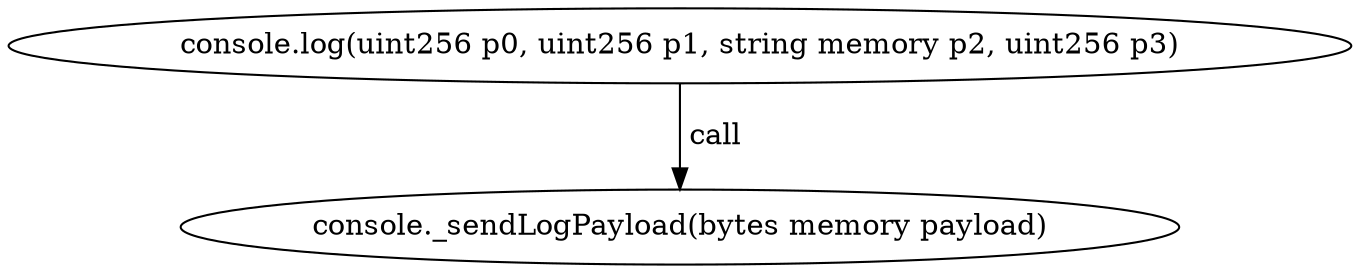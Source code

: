 digraph "" {
	graph [bb="0,0,539.22,124.8"];
	node [label="\N"];
	"console.log(uint256 p0, uint256 p1, string memory p2, uint256 p3)"	 [height=0.5,
		pos="269.61,106.8",
		width=7.4892];
	"console._sendLogPayload(bytes memory payload)"	 [height=0.5,
		pos="269.61,18",
		width=5.7372];
	"console.log(uint256 p0, uint256 p1, string memory p2, uint256 p3)" -> "console._sendLogPayload(bytes memory payload)" [key=call,
	label=" call",
	lp="281.47,62.4",
	pos="e,269.61,36.072 269.61,88.401 269.61,76.295 269.61,60.208 269.61,46.467"];
}
digraph "" {
	graph [bb="0,0,539.22,124.8"];
	node [label="\N"];
	"console.log(uint256 p0, uint256 p1, string memory p2, uint256 p3)"	 [height=0.5,
		pos="269.61,106.8",
		width=7.4892];
	"console._sendLogPayload(bytes memory payload)"	 [height=0.5,
		pos="269.61,18",
		width=5.7372];
	"console.log(uint256 p0, uint256 p1, string memory p2, uint256 p3)" -> "console._sendLogPayload(bytes memory payload)" [key=call,
	label=" call",
	lp="281.47,62.4",
	pos="e,269.61,36.072 269.61,88.401 269.61,76.295 269.61,60.208 269.61,46.467"];
}
